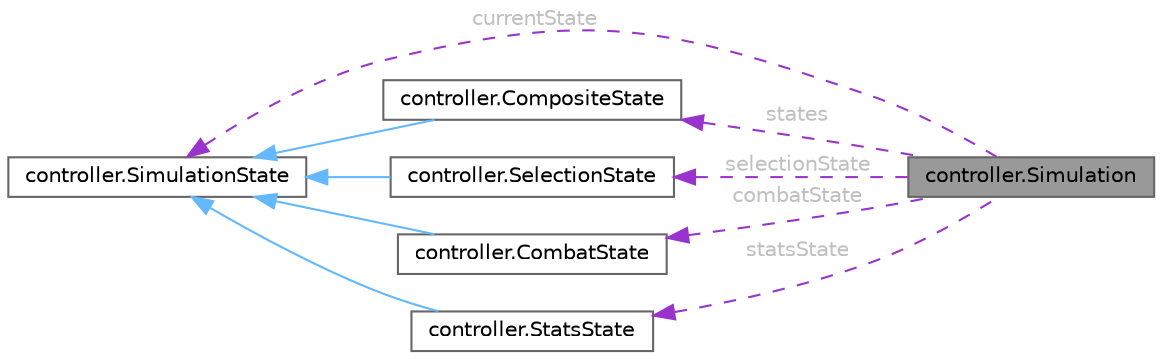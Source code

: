 digraph "controller.Simulation"
{
 // LATEX_PDF_SIZE
  bgcolor="transparent";
  edge [fontname=Helvetica,fontsize=10,labelfontname=Helvetica,labelfontsize=10];
  node [fontname=Helvetica,fontsize=10,shape=box,height=0.2,width=0.4];
  rankdir="LR";
  Node1 [id="Node000001",label="controller.Simulation",height=0.2,width=0.4,color="gray40", fillcolor="grey60", style="filled", fontcolor="black",tooltip="Main controller class for the Javamon simulation."];
  Node2 -> Node1 [id="edge1_Node000001_Node000002",dir="back",color="darkorchid3",style="dashed",tooltip=" ",label=" states",fontcolor="grey" ];
  Node2 [id="Node000002",label="controller.CompositeState",height=0.2,width=0.4,color="gray40", fillcolor="white", style="filled",URL="$classcontroller_1_1CompositeState.html",tooltip="Manages multiple simulation states using Composite pattern."];
  Node3 -> Node2 [id="edge2_Node000002_Node000003",dir="back",color="steelblue1",style="solid",tooltip=" "];
  Node3 [id="Node000003",label="controller.SimulationState",height=0.2,width=0.4,color="gray40", fillcolor="white", style="filled",URL="$interfacecontroller_1_1SimulationState.html",tooltip="Defines the interface for all simulation states."];
  Node4 -> Node1 [id="edge3_Node000001_Node000004",dir="back",color="darkorchid3",style="dashed",tooltip=" ",label=" selectionState",fontcolor="grey" ];
  Node4 [id="Node000004",label="controller.SelectionState",height=0.2,width=0.4,color="gray40", fillcolor="white", style="filled",URL="$classcontroller_1_1SelectionState.html",tooltip="Represents the Pokémon selection phase of the simulation."];
  Node3 -> Node4 [id="edge4_Node000004_Node000003",dir="back",color="steelblue1",style="solid",tooltip=" "];
  Node5 -> Node1 [id="edge5_Node000001_Node000005",dir="back",color="darkorchid3",style="dashed",tooltip=" ",label=" combatState",fontcolor="grey" ];
  Node5 [id="Node000005",label="controller.CombatState",height=0.2,width=0.4,color="gray40", fillcolor="white", style="filled",URL="$classcontroller_1_1CombatState.html",tooltip="Represents the battle phase of the simulation."];
  Node3 -> Node5 [id="edge6_Node000005_Node000003",dir="back",color="steelblue1",style="solid",tooltip=" "];
  Node6 -> Node1 [id="edge7_Node000001_Node000006",dir="back",color="darkorchid3",style="dashed",tooltip=" ",label=" statsState",fontcolor="grey" ];
  Node6 [id="Node000006",label="controller.StatsState",height=0.2,width=0.4,color="gray40", fillcolor="white", style="filled",URL="$classcontroller_1_1StatsState.html",tooltip="Represents the statistics viewing phase of the simulation."];
  Node3 -> Node6 [id="edge8_Node000006_Node000003",dir="back",color="steelblue1",style="solid",tooltip=" "];
  Node3 -> Node1 [id="edge9_Node000001_Node000003",dir="back",color="darkorchid3",style="dashed",tooltip=" ",label=" currentState",fontcolor="grey" ];
}
